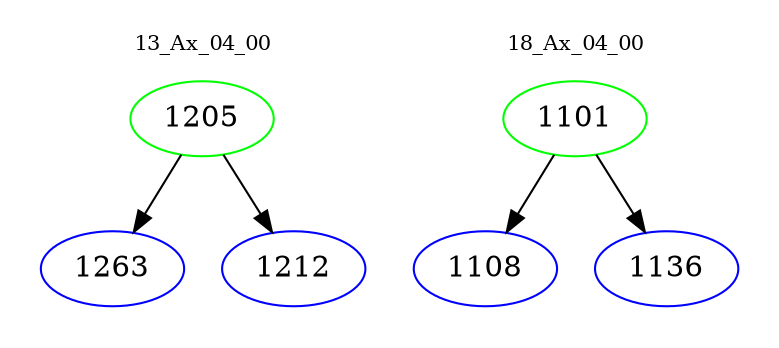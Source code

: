 digraph{
subgraph cluster_0 {
color = white
label = "13_Ax_04_00";
fontsize=10;
T0_1205 [label="1205", color="green"]
T0_1205 -> T0_1263 [color="black"]
T0_1263 [label="1263", color="blue"]
T0_1205 -> T0_1212 [color="black"]
T0_1212 [label="1212", color="blue"]
}
subgraph cluster_1 {
color = white
label = "18_Ax_04_00";
fontsize=10;
T1_1101 [label="1101", color="green"]
T1_1101 -> T1_1108 [color="black"]
T1_1108 [label="1108", color="blue"]
T1_1101 -> T1_1136 [color="black"]
T1_1136 [label="1136", color="blue"]
}
}
